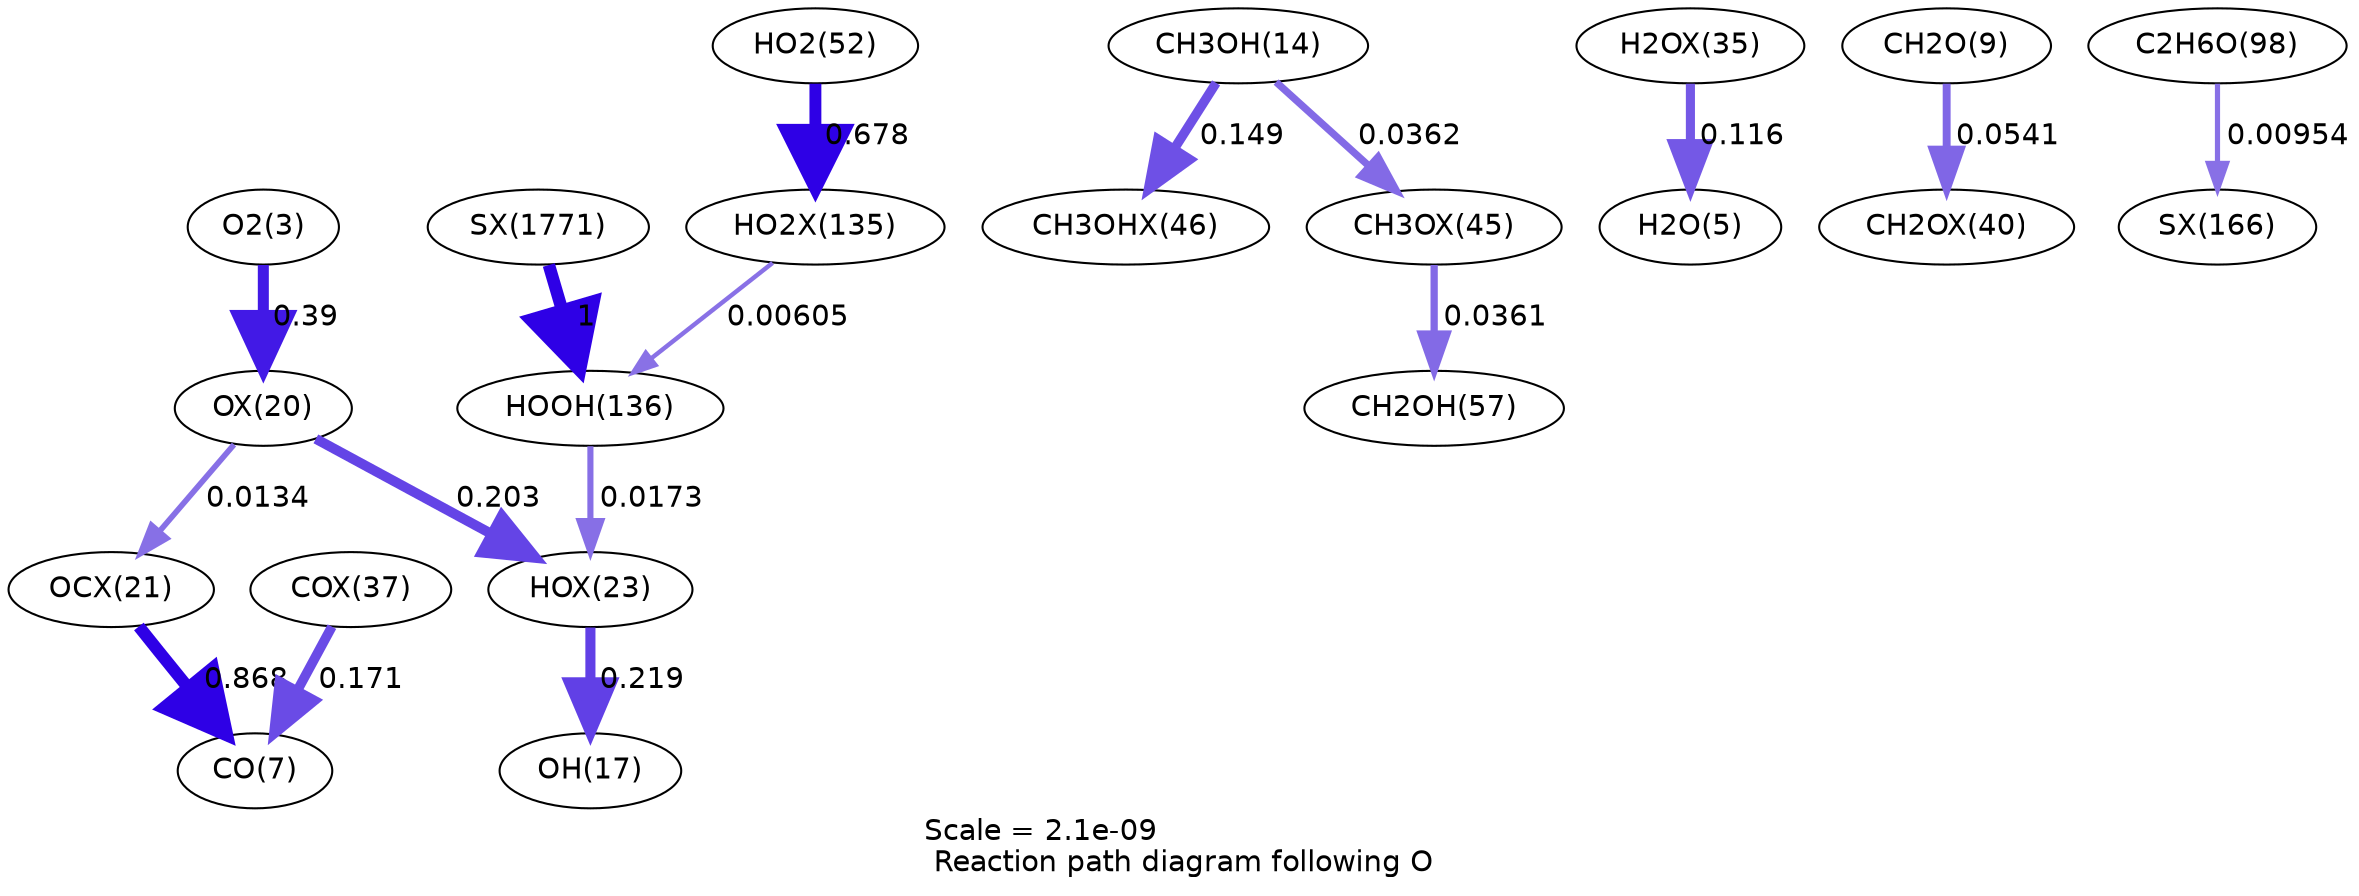 digraph reaction_paths {
center=1;
s5 -> s47[fontname="Helvetica", penwidth=5.29, arrowsize=2.64, color="0.7, 0.89, 0.9"
, label=" 0.39"];
s47 -> s50[fontname="Helvetica", penwidth=4.79, arrowsize=2.4, color="0.7, 0.703, 0.9"
, label=" 0.203"];
s47 -> s48[fontname="Helvetica", penwidth=2.74, arrowsize=1.37, color="0.7, 0.513, 0.9"
, label=" 0.0134"];
s50 -> s19[fontname="Helvetica", penwidth=4.85, arrowsize=2.43, color="0.7, 0.719, 0.9"
, label=" 0.219"];
s28 -> s50[fontname="Helvetica", penwidth=2.94, arrowsize=1.47, color="0.7, 0.517, 0.9"
, label=" 0.0173"];
s16 -> s66[fontname="Helvetica", penwidth=4.56, arrowsize=2.28, color="0.7, 0.649, 0.9"
, label=" 0.149"];
s16 -> s65[fontname="Helvetica", penwidth=3.5, arrowsize=1.75, color="0.7, 0.536, 0.9"
, label=" 0.0362"];
s57 -> s7[fontname="Helvetica", penwidth=4.37, arrowsize=2.19, color="0.7, 0.616, 0.9"
, label=" 0.116"];
s65 -> s22[fontname="Helvetica", penwidth=3.49, arrowsize=1.75, color="0.7, 0.536, 0.9"
, label=" 0.0361"];
s11 -> s62[fontname="Helvetica", penwidth=3.8, arrowsize=1.9, color="0.7, 0.554, 0.9"
, label=" 0.0541"];
s21 -> s71[fontname="Helvetica", penwidth=5.71, arrowsize=2.85, color="0.7, 1.18, 0.9"
, label=" 0.678"];
s71 -> s28[fontname="Helvetica", penwidth=2.14, arrowsize=1.07, color="0.7, 0.506, 0.9"
, label=" 0.00605"];
s26 -> s77[fontname="Helvetica", penwidth=2.49, arrowsize=1.24, color="0.7, 0.51, 0.9"
, label=" 0.00954"];
s48 -> s9[fontname="Helvetica", penwidth=5.89, arrowsize=2.95, color="0.7, 1.37, 0.9"
, label=" 0.868"];
s59 -> s9[fontname="Helvetica", penwidth=4.67, arrowsize=2.33, color="0.7, 0.671, 0.9"
, label=" 0.171"];
s132 -> s28[fontname="Helvetica", penwidth=6, arrowsize=3, color="0.7, 1.5, 0.9"
, label=" 1"];
s5 [ fontname="Helvetica", label="O2(3)"];
s7 [ fontname="Helvetica", label="H2O(5)"];
s9 [ fontname="Helvetica", label="CO(7)"];
s11 [ fontname="Helvetica", label="CH2O(9)"];
s16 [ fontname="Helvetica", label="CH3OH(14)"];
s19 [ fontname="Helvetica", label="OH(17)"];
s21 [ fontname="Helvetica", label="HO2(52)"];
s22 [ fontname="Helvetica", label="CH2OH(57)"];
s26 [ fontname="Helvetica", label="C2H6O(98)"];
s28 [ fontname="Helvetica", label="HOOH(136)"];
s47 [ fontname="Helvetica", label="OX(20)"];
s48 [ fontname="Helvetica", label="OCX(21)"];
s50 [ fontname="Helvetica", label="HOX(23)"];
s57 [ fontname="Helvetica", label="H2OX(35)"];
s59 [ fontname="Helvetica", label="COX(37)"];
s62 [ fontname="Helvetica", label="CH2OX(40)"];
s65 [ fontname="Helvetica", label="CH3OX(45)"];
s66 [ fontname="Helvetica", label="CH3OHX(46)"];
s71 [ fontname="Helvetica", label="HO2X(135)"];
s77 [ fontname="Helvetica", label="SX(166)"];
s132 [ fontname="Helvetica", label="SX(1771)"];
 label = "Scale = 2.1e-09\l Reaction path diagram following O";
 fontname = "Helvetica";
}
